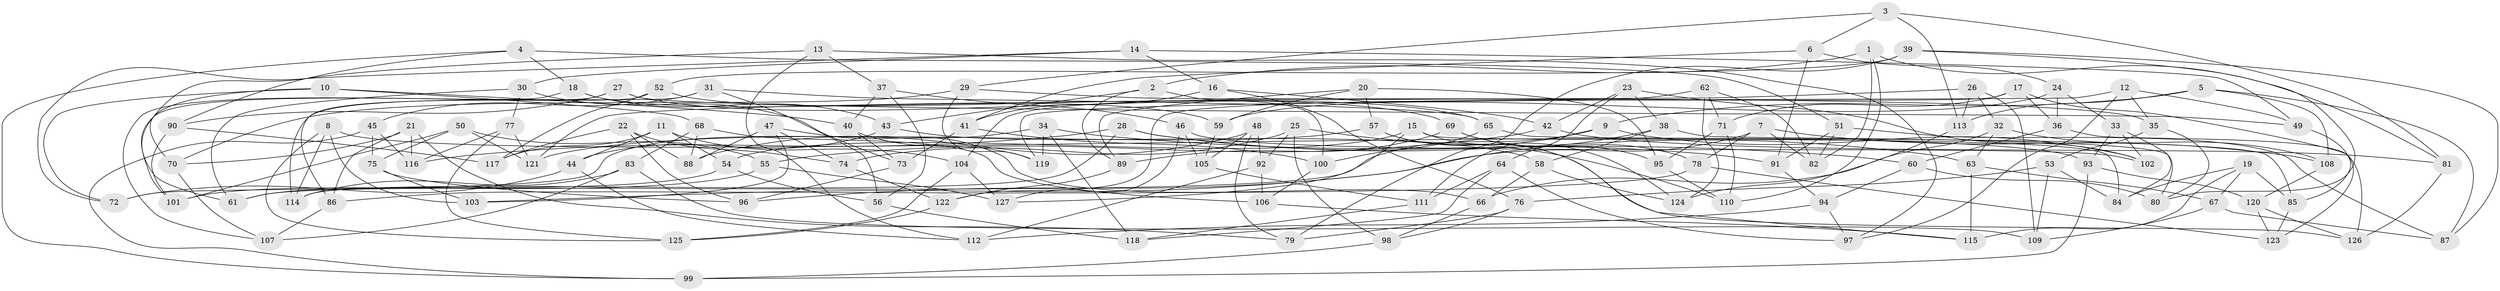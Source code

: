 // coarse degree distribution, {11: 0.0625, 7: 0.03125, 10: 0.078125, 4: 0.65625, 12: 0.015625, 9: 0.046875, 8: 0.015625, 6: 0.015625, 3: 0.078125}
// Generated by graph-tools (version 1.1) at 2025/53/03/04/25 22:53:39]
// undirected, 127 vertices, 254 edges
graph export_dot {
  node [color=gray90,style=filled];
  1;
  2;
  3;
  4;
  5;
  6;
  7;
  8;
  9;
  10;
  11;
  12;
  13;
  14;
  15;
  16;
  17;
  18;
  19;
  20;
  21;
  22;
  23;
  24;
  25;
  26;
  27;
  28;
  29;
  30;
  31;
  32;
  33;
  34;
  35;
  36;
  37;
  38;
  39;
  40;
  41;
  42;
  43;
  44;
  45;
  46;
  47;
  48;
  49;
  50;
  51;
  52;
  53;
  54;
  55;
  56;
  57;
  58;
  59;
  60;
  61;
  62;
  63;
  64;
  65;
  66;
  67;
  68;
  69;
  70;
  71;
  72;
  73;
  74;
  75;
  76;
  77;
  78;
  79;
  80;
  81;
  82;
  83;
  84;
  85;
  86;
  87;
  88;
  89;
  90;
  91;
  92;
  93;
  94;
  95;
  96;
  97;
  98;
  99;
  100;
  101;
  102;
  103;
  104;
  105;
  106;
  107;
  108;
  109;
  110;
  111;
  112;
  113;
  114;
  115;
  116;
  117;
  118;
  119;
  120;
  121;
  122;
  123;
  124;
  125;
  126;
  127;
  1 -- 81;
  1 -- 82;
  1 -- 2;
  1 -- 110;
  2 -- 89;
  2 -- 100;
  2 -- 43;
  3 -- 81;
  3 -- 113;
  3 -- 6;
  3 -- 29;
  4 -- 18;
  4 -- 99;
  4 -- 90;
  4 -- 51;
  5 -- 9;
  5 -- 113;
  5 -- 87;
  5 -- 108;
  6 -- 91;
  6 -- 24;
  6 -- 41;
  7 -- 103;
  7 -- 78;
  7 -- 108;
  7 -- 82;
  8 -- 103;
  8 -- 114;
  8 -- 93;
  8 -- 125;
  9 -- 102;
  9 -- 111;
  9 -- 61;
  10 -- 61;
  10 -- 40;
  10 -- 72;
  10 -- 68;
  11 -- 54;
  11 -- 117;
  11 -- 44;
  11 -- 104;
  12 -- 49;
  12 -- 35;
  12 -- 119;
  12 -- 97;
  13 -- 112;
  13 -- 37;
  13 -- 70;
  13 -- 97;
  14 -- 49;
  14 -- 30;
  14 -- 16;
  14 -- 72;
  15 -- 84;
  15 -- 54;
  15 -- 127;
  15 -- 115;
  16 -- 76;
  16 -- 42;
  16 -- 41;
  17 -- 123;
  17 -- 36;
  17 -- 71;
  17 -- 122;
  18 -- 43;
  18 -- 107;
  18 -- 59;
  19 -- 67;
  19 -- 84;
  19 -- 115;
  19 -- 85;
  20 -- 89;
  20 -- 95;
  20 -- 59;
  20 -- 57;
  21 -- 86;
  21 -- 70;
  21 -- 116;
  21 -- 79;
  22 -- 88;
  22 -- 74;
  22 -- 117;
  22 -- 96;
  23 -- 64;
  23 -- 102;
  23 -- 42;
  23 -- 38;
  24 -- 33;
  24 -- 36;
  24 -- 59;
  25 -- 110;
  25 -- 92;
  25 -- 74;
  25 -- 98;
  26 -- 121;
  26 -- 32;
  26 -- 113;
  26 -- 109;
  27 -- 65;
  27 -- 90;
  27 -- 49;
  27 -- 101;
  28 -- 63;
  28 -- 116;
  28 -- 114;
  28 -- 91;
  29 -- 119;
  29 -- 70;
  29 -- 35;
  30 -- 77;
  30 -- 61;
  30 -- 73;
  31 -- 65;
  31 -- 114;
  31 -- 56;
  31 -- 45;
  32 -- 108;
  32 -- 63;
  32 -- 66;
  33 -- 93;
  33 -- 84;
  33 -- 102;
  34 -- 119;
  34 -- 60;
  34 -- 72;
  34 -- 118;
  35 -- 80;
  35 -- 53;
  36 -- 60;
  36 -- 126;
  37 -- 40;
  37 -- 46;
  37 -- 56;
  38 -- 80;
  38 -- 96;
  38 -- 58;
  39 -- 79;
  39 -- 87;
  39 -- 80;
  39 -- 52;
  40 -- 73;
  40 -- 119;
  41 -- 73;
  41 -- 100;
  42 -- 81;
  42 -- 55;
  43 -- 58;
  43 -- 44;
  44 -- 72;
  44 -- 112;
  45 -- 116;
  45 -- 75;
  45 -- 99;
  46 -- 102;
  46 -- 105;
  46 -- 127;
  47 -- 88;
  47 -- 103;
  47 -- 74;
  47 -- 66;
  48 -- 105;
  48 -- 92;
  48 -- 79;
  48 -- 88;
  49 -- 85;
  50 -- 121;
  50 -- 101;
  50 -- 55;
  50 -- 75;
  51 -- 87;
  51 -- 82;
  51 -- 91;
  52 -- 69;
  52 -- 86;
  52 -- 117;
  53 -- 109;
  53 -- 84;
  53 -- 76;
  54 -- 56;
  54 -- 61;
  55 -- 101;
  55 -- 127;
  56 -- 118;
  57 -- 126;
  57 -- 124;
  57 -- 121;
  58 -- 66;
  58 -- 124;
  59 -- 105;
  60 -- 94;
  60 -- 80;
  62 -- 71;
  62 -- 104;
  62 -- 124;
  62 -- 82;
  63 -- 67;
  63 -- 115;
  64 -- 111;
  64 -- 118;
  64 -- 97;
  65 -- 85;
  65 -- 100;
  66 -- 98;
  67 -- 109;
  67 -- 87;
  68 -- 106;
  68 -- 83;
  68 -- 88;
  69 -- 89;
  69 -- 78;
  69 -- 95;
  70 -- 107;
  71 -- 95;
  71 -- 110;
  73 -- 96;
  74 -- 122;
  75 -- 103;
  75 -- 96;
  76 -- 98;
  76 -- 79;
  77 -- 116;
  77 -- 121;
  77 -- 125;
  78 -- 86;
  78 -- 123;
  81 -- 126;
  83 -- 107;
  83 -- 114;
  83 -- 109;
  85 -- 123;
  86 -- 107;
  89 -- 122;
  90 -- 101;
  90 -- 117;
  91 -- 94;
  92 -- 112;
  92 -- 106;
  93 -- 120;
  93 -- 99;
  94 -- 97;
  94 -- 112;
  95 -- 110;
  98 -- 99;
  100 -- 106;
  104 -- 127;
  104 -- 125;
  105 -- 111;
  106 -- 115;
  108 -- 120;
  111 -- 118;
  113 -- 124;
  120 -- 123;
  120 -- 126;
  122 -- 125;
}
